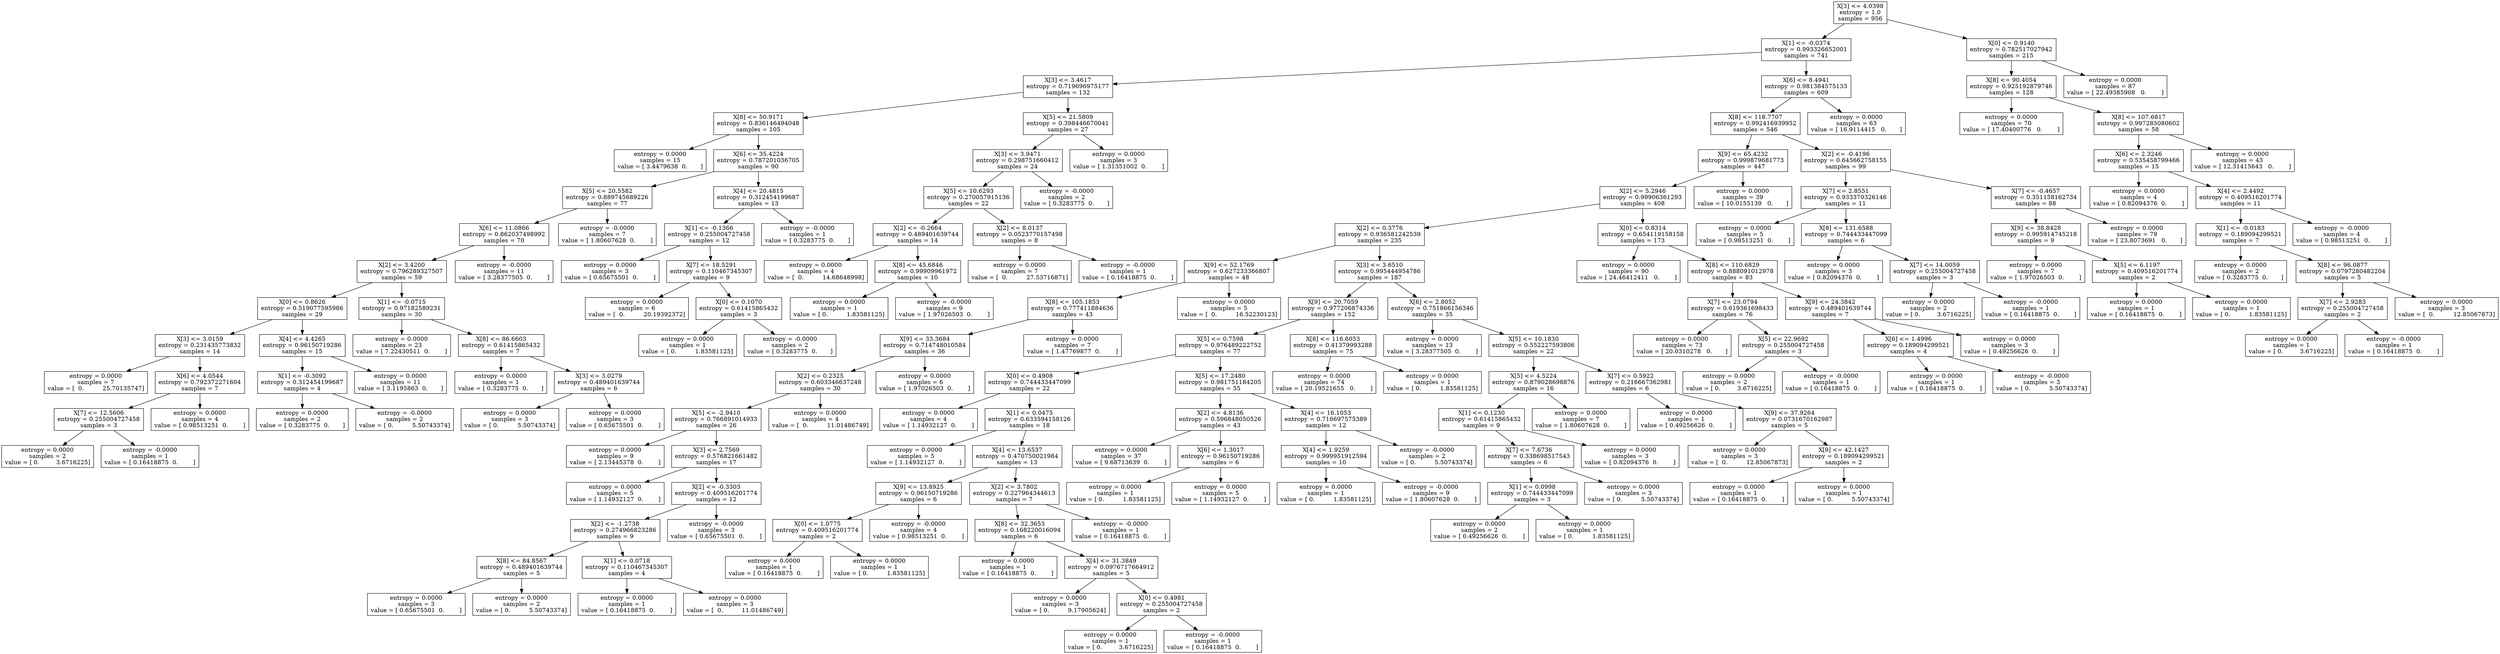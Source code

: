 digraph Tree {
0 [label="X[3] <= 4.0398\nentropy = 1.0\nsamples = 956", shape="box"] ;
1 [label="X[1] <= -0.0374\nentropy = 0.993326652001\nsamples = 741", shape="box"] ;
0 -> 1 ;
2 [label="X[3] <= 3.4617\nentropy = 0.719696975177\nsamples = 132", shape="box"] ;
1 -> 2 ;
3 [label="X[8] <= 50.9171\nentropy = 0.836146494048\nsamples = 105", shape="box"] ;
2 -> 3 ;
4 [label="entropy = 0.0000\nsamples = 15\nvalue = [ 3.4479638  0.       ]", shape="box"] ;
3 -> 4 ;
5 [label="X[6] <= 35.4224\nentropy = 0.787201036705\nsamples = 90", shape="box"] ;
3 -> 5 ;
6 [label="X[5] <= 20.5582\nentropy = 0.889745689226\nsamples = 77", shape="box"] ;
5 -> 6 ;
7 [label="X[6] <= 11.0866\nentropy = 0.862037498992\nsamples = 70", shape="box"] ;
6 -> 7 ;
8 [label="X[2] <= 3.4200\nentropy = 0.796289327507\nsamples = 59", shape="box"] ;
7 -> 8 ;
9 [label="X[0] <= 0.8626\nentropy = 0.519077595986\nsamples = 29", shape="box"] ;
8 -> 9 ;
10 [label="X[3] <= 3.0159\nentropy = 0.231435773832\nsamples = 14", shape="box"] ;
9 -> 10 ;
11 [label="entropy = 0.0000\nsamples = 7\nvalue = [  0.          25.70135747]", shape="box"] ;
10 -> 11 ;
12 [label="X[6] <= 4.0544\nentropy = 0.792372271604\nsamples = 7", shape="box"] ;
10 -> 12 ;
13 [label="X[7] <= 12.5606\nentropy = 0.255004727458\nsamples = 3", shape="box"] ;
12 -> 13 ;
14 [label="entropy = 0.0000\nsamples = 2\nvalue = [ 0.         3.6716225]", shape="box"] ;
13 -> 14 ;
15 [label="entropy = -0.0000\nsamples = 1\nvalue = [ 0.16418875  0.        ]", shape="box"] ;
13 -> 15 ;
16 [label="entropy = 0.0000\nsamples = 4\nvalue = [ 0.98513251  0.        ]", shape="box"] ;
12 -> 16 ;
17 [label="X[4] <= 4.4265\nentropy = 0.96150719286\nsamples = 15", shape="box"] ;
9 -> 17 ;
18 [label="X[1] <= -0.3092\nentropy = 0.312454199687\nsamples = 4", shape="box"] ;
17 -> 18 ;
19 [label="entropy = 0.0000\nsamples = 2\nvalue = [ 0.3283775  0.       ]", shape="box"] ;
18 -> 19 ;
20 [label="entropy = -0.0000\nsamples = 2\nvalue = [ 0.          5.50743374]", shape="box"] ;
18 -> 20 ;
21 [label="entropy = 0.0000\nsamples = 11\nvalue = [ 3.1195863  0.       ]", shape="box"] ;
17 -> 21 ;
22 [label="X[1] <= -0.0715\nentropy = 0.97182589231\nsamples = 30", shape="box"] ;
8 -> 22 ;
23 [label="entropy = 0.0000\nsamples = 23\nvalue = [ 7.22430511  0.        ]", shape="box"] ;
22 -> 23 ;
24 [label="X[8] <= 86.6603\nentropy = 0.61415865432\nsamples = 7", shape="box"] ;
22 -> 24 ;
25 [label="entropy = 0.0000\nsamples = 1\nvalue = [ 0.3283775  0.       ]", shape="box"] ;
24 -> 25 ;
26 [label="X[3] <= 3.0279\nentropy = 0.489401639744\nsamples = 6", shape="box"] ;
24 -> 26 ;
27 [label="entropy = 0.0000\nsamples = 3\nvalue = [ 0.          5.50743374]", shape="box"] ;
26 -> 27 ;
28 [label="entropy = 0.0000\nsamples = 3\nvalue = [ 0.65675501  0.        ]", shape="box"] ;
26 -> 28 ;
29 [label="entropy = -0.0000\nsamples = 11\nvalue = [ 3.28377505  0.        ]", shape="box"] ;
7 -> 29 ;
30 [label="entropy = -0.0000\nsamples = 7\nvalue = [ 1.80607628  0.        ]", shape="box"] ;
6 -> 30 ;
31 [label="X[4] <= 20.4815\nentropy = 0.312454199687\nsamples = 13", shape="box"] ;
5 -> 31 ;
32 [label="X[1] <= -0.1366\nentropy = 0.255004727458\nsamples = 12", shape="box"] ;
31 -> 32 ;
33 [label="entropy = 0.0000\nsamples = 3\nvalue = [ 0.65675501  0.        ]", shape="box"] ;
32 -> 33 ;
34 [label="X[7] <= 18.5291\nentropy = 0.110467345307\nsamples = 9", shape="box"] ;
32 -> 34 ;
35 [label="entropy = 0.0000\nsamples = 6\nvalue = [  0.          20.19392372]", shape="box"] ;
34 -> 35 ;
36 [label="X[0] <= 0.1070\nentropy = 0.61415865432\nsamples = 3", shape="box"] ;
34 -> 36 ;
37 [label="entropy = 0.0000\nsamples = 1\nvalue = [ 0.          1.83581125]", shape="box"] ;
36 -> 37 ;
38 [label="entropy = -0.0000\nsamples = 2\nvalue = [ 0.3283775  0.       ]", shape="box"] ;
36 -> 38 ;
39 [label="entropy = -0.0000\nsamples = 1\nvalue = [ 0.3283775  0.       ]", shape="box"] ;
31 -> 39 ;
40 [label="X[5] <= 21.5809\nentropy = 0.398446670041\nsamples = 27", shape="box"] ;
2 -> 40 ;
41 [label="X[3] <= 3.9471\nentropy = 0.298751660412\nsamples = 24", shape="box"] ;
40 -> 41 ;
42 [label="X[5] <= 10.6293\nentropy = 0.270057915136\nsamples = 22", shape="box"] ;
41 -> 42 ;
43 [label="X[2] <= -0.2664\nentropy = 0.489401639744\nsamples = 14", shape="box"] ;
42 -> 43 ;
44 [label="entropy = 0.0000\nsamples = 4\nvalue = [  0.          14.68648998]", shape="box"] ;
43 -> 44 ;
45 [label="X[8] <= 45.6846\nentropy = 0.99909961972\nsamples = 10", shape="box"] ;
43 -> 45 ;
46 [label="entropy = 0.0000\nsamples = 1\nvalue = [ 0.          1.83581125]", shape="box"] ;
45 -> 46 ;
47 [label="entropy = -0.0000\nsamples = 9\nvalue = [ 1.97026503  0.        ]", shape="box"] ;
45 -> 47 ;
48 [label="X[2] <= 8.0137\nentropy = 0.0523770157498\nsamples = 8", shape="box"] ;
42 -> 48 ;
49 [label="entropy = 0.0000\nsamples = 7\nvalue = [  0.          27.53716871]", shape="box"] ;
48 -> 49 ;
50 [label="entropy = -0.0000\nsamples = 1\nvalue = [ 0.16418875  0.        ]", shape="box"] ;
48 -> 50 ;
51 [label="entropy = -0.0000\nsamples = 2\nvalue = [ 0.3283775  0.       ]", shape="box"] ;
41 -> 51 ;
52 [label="entropy = 0.0000\nsamples = 3\nvalue = [ 1.31351002  0.        ]", shape="box"] ;
40 -> 52 ;
53 [label="X[6] <= 8.4941\nentropy = 0.981384575133\nsamples = 609", shape="box"] ;
1 -> 53 ;
54 [label="X[8] <= 118.7707\nentropy = 0.992416939952\nsamples = 546", shape="box"] ;
53 -> 54 ;
55 [label="X[9] <= 65.4232\nentropy = 0.999879681773\nsamples = 447", shape="box"] ;
54 -> 55 ;
56 [label="X[2] <= 5.2946\nentropy = 0.99906361293\nsamples = 408", shape="box"] ;
55 -> 56 ;
57 [label="X[2] <= 0.3776\nentropy = 0.936581242539\nsamples = 235", shape="box"] ;
56 -> 57 ;
58 [label="X[9] <= 52.1769\nentropy = 0.627233366807\nsamples = 48", shape="box"] ;
57 -> 58 ;
59 [label="X[8] <= 105.1853\nentropy = 0.777411884636\nsamples = 43", shape="box"] ;
58 -> 59 ;
60 [label="X[9] <= 33.3684\nentropy = 0.714748010584\nsamples = 36", shape="box"] ;
59 -> 60 ;
61 [label="X[2] <= 0.2325\nentropy = 0.603346637248\nsamples = 30", shape="box"] ;
60 -> 61 ;
62 [label="X[5] <= -2.9410\nentropy = 0.766891014933\nsamples = 26", shape="box"] ;
61 -> 62 ;
63 [label="entropy = 0.0000\nsamples = 9\nvalue = [ 2.13445378  0.        ]", shape="box"] ;
62 -> 63 ;
64 [label="X[3] <= 2.7569\nentropy = 0.576821661482\nsamples = 17", shape="box"] ;
62 -> 64 ;
65 [label="entropy = 0.0000\nsamples = 5\nvalue = [ 1.14932127  0.        ]", shape="box"] ;
64 -> 65 ;
66 [label="X[2] <= -0.3303\nentropy = 0.409516201774\nsamples = 12", shape="box"] ;
64 -> 66 ;
67 [label="X[2] <= -1.2738\nentropy = 0.274966823286\nsamples = 9", shape="box"] ;
66 -> 67 ;
68 [label="X[8] <= 84.8567\nentropy = 0.489401639744\nsamples = 5", shape="box"] ;
67 -> 68 ;
69 [label="entropy = 0.0000\nsamples = 3\nvalue = [ 0.65675501  0.        ]", shape="box"] ;
68 -> 69 ;
70 [label="entropy = 0.0000\nsamples = 2\nvalue = [ 0.          5.50743374]", shape="box"] ;
68 -> 70 ;
71 [label="X[1] <= 0.0718\nentropy = 0.110467345307\nsamples = 4", shape="box"] ;
67 -> 71 ;
72 [label="entropy = 0.0000\nsamples = 1\nvalue = [ 0.16418875  0.        ]", shape="box"] ;
71 -> 72 ;
73 [label="entropy = 0.0000\nsamples = 3\nvalue = [  0.          11.01486749]", shape="box"] ;
71 -> 73 ;
74 [label="entropy = -0.0000\nsamples = 3\nvalue = [ 0.65675501  0.        ]", shape="box"] ;
66 -> 74 ;
75 [label="entropy = 0.0000\nsamples = 4\nvalue = [  0.          11.01486749]", shape="box"] ;
61 -> 75 ;
76 [label="entropy = 0.0000\nsamples = 6\nvalue = [ 1.97026503  0.        ]", shape="box"] ;
60 -> 76 ;
77 [label="entropy = 0.0000\nsamples = 7\nvalue = [ 1.47769877  0.        ]", shape="box"] ;
59 -> 77 ;
78 [label="entropy = 0.0000\nsamples = 5\nvalue = [  0.          16.52230123]", shape="box"] ;
58 -> 78 ;
79 [label="X[3] <= 3.6510\nentropy = 0.995444954786\nsamples = 187", shape="box"] ;
57 -> 79 ;
80 [label="X[9] <= 20.7059\nentropy = 0.977206874336\nsamples = 152", shape="box"] ;
79 -> 80 ;
81 [label="X[5] <= 0.7598\nentropy = 0.976489222752\nsamples = 77", shape="box"] ;
80 -> 81 ;
82 [label="X[0] <= 0.4908\nentropy = 0.744433447099\nsamples = 22", shape="box"] ;
81 -> 82 ;
83 [label="entropy = 0.0000\nsamples = 4\nvalue = [ 1.14932127  0.        ]", shape="box"] ;
82 -> 83 ;
84 [label="X[1] <= 0.0475\nentropy = 0.633594158126\nsamples = 18", shape="box"] ;
82 -> 84 ;
85 [label="entropy = 0.0000\nsamples = 5\nvalue = [ 1.14932127  0.        ]", shape="box"] ;
84 -> 85 ;
86 [label="X[4] <= 13.6537\nentropy = 0.470750021984\nsamples = 13", shape="box"] ;
84 -> 86 ;
87 [label="X[9] <= 13.8925\nentropy = 0.96150719286\nsamples = 6", shape="box"] ;
86 -> 87 ;
88 [label="X[0] <= 1.0775\nentropy = 0.409516201774\nsamples = 2", shape="box"] ;
87 -> 88 ;
89 [label="entropy = 0.0000\nsamples = 1\nvalue = [ 0.16418875  0.        ]", shape="box"] ;
88 -> 89 ;
90 [label="entropy = 0.0000\nsamples = 1\nvalue = [ 0.          1.83581125]", shape="box"] ;
88 -> 90 ;
91 [label="entropy = -0.0000\nsamples = 4\nvalue = [ 0.98513251  0.        ]", shape="box"] ;
87 -> 91 ;
92 [label="X[2] <= 3.7802\nentropy = 0.227964344613\nsamples = 7", shape="box"] ;
86 -> 92 ;
93 [label="X[8] <= 32.3653\nentropy = 0.168220016094\nsamples = 6", shape="box"] ;
92 -> 93 ;
94 [label="entropy = 0.0000\nsamples = 1\nvalue = [ 0.16418875  0.        ]", shape="box"] ;
93 -> 94 ;
95 [label="X[4] <= 31.3849\nentropy = 0.0976717664912\nsamples = 5", shape="box"] ;
93 -> 95 ;
96 [label="entropy = 0.0000\nsamples = 3\nvalue = [ 0.          9.17905624]", shape="box"] ;
95 -> 96 ;
97 [label="X[0] <= 0.4981\nentropy = 0.255004727458\nsamples = 2", shape="box"] ;
95 -> 97 ;
98 [label="entropy = 0.0000\nsamples = 1\nvalue = [ 0.         3.6716225]", shape="box"] ;
97 -> 98 ;
99 [label="entropy = -0.0000\nsamples = 1\nvalue = [ 0.16418875  0.        ]", shape="box"] ;
97 -> 99 ;
100 [label="entropy = -0.0000\nsamples = 1\nvalue = [ 0.16418875  0.        ]", shape="box"] ;
92 -> 100 ;
101 [label="X[5] <= 17.2480\nentropy = 0.981751184205\nsamples = 55", shape="box"] ;
81 -> 101 ;
102 [label="X[2] <= 4.8136\nentropy = 0.596848050526\nsamples = 43", shape="box"] ;
101 -> 102 ;
103 [label="entropy = 0.0000\nsamples = 37\nvalue = [ 9.68713639  0.        ]", shape="box"] ;
102 -> 103 ;
104 [label="X[6] <= 1.3017\nentropy = 0.96150719286\nsamples = 6", shape="box"] ;
102 -> 104 ;
105 [label="entropy = 0.0000\nsamples = 1\nvalue = [ 0.          1.83581125]", shape="box"] ;
104 -> 105 ;
106 [label="entropy = 0.0000\nsamples = 5\nvalue = [ 1.14932127  0.        ]", shape="box"] ;
104 -> 106 ;
107 [label="X[4] <= 16.1053\nentropy = 0.716697575389\nsamples = 12", shape="box"] ;
101 -> 107 ;
108 [label="X[4] <= 1.9259\nentropy = 0.999951912594\nsamples = 10", shape="box"] ;
107 -> 108 ;
109 [label="entropy = 0.0000\nsamples = 1\nvalue = [ 0.          1.83581125]", shape="box"] ;
108 -> 109 ;
110 [label="entropy = -0.0000\nsamples = 9\nvalue = [ 1.80607628  0.        ]", shape="box"] ;
108 -> 110 ;
111 [label="entropy = -0.0000\nsamples = 2\nvalue = [ 0.          5.50743374]", shape="box"] ;
107 -> 111 ;
112 [label="X[8] <= 116.6053\nentropy = 0.41379993288\nsamples = 75", shape="box"] ;
80 -> 112 ;
113 [label="entropy = 0.0000\nsamples = 74\nvalue = [ 20.19521655   0.        ]", shape="box"] ;
112 -> 113 ;
114 [label="entropy = 0.0000\nsamples = 1\nvalue = [ 0.          1.83581125]", shape="box"] ;
112 -> 114 ;
115 [label="X[6] <= 2.8052\nentropy = 0.751866156346\nsamples = 35", shape="box"] ;
79 -> 115 ;
116 [label="entropy = 0.0000\nsamples = 13\nvalue = [ 3.28377505  0.        ]", shape="box"] ;
115 -> 116 ;
117 [label="X[5] <= 10.1830\nentropy = 0.552227593806\nsamples = 22", shape="box"] ;
115 -> 117 ;
118 [label="X[5] <= 4.5224\nentropy = 0.879028698876\nsamples = 16", shape="box"] ;
117 -> 118 ;
119 [label="X[1] <= 0.1230\nentropy = 0.61415865432\nsamples = 9", shape="box"] ;
118 -> 119 ;
120 [label="X[7] <= 7.6736\nentropy = 0.338698517543\nsamples = 6", shape="box"] ;
119 -> 120 ;
121 [label="X[1] <= 0.0998\nentropy = 0.744433447099\nsamples = 3", shape="box"] ;
120 -> 121 ;
122 [label="entropy = 0.0000\nsamples = 2\nvalue = [ 0.49256626  0.        ]", shape="box"] ;
121 -> 122 ;
123 [label="entropy = 0.0000\nsamples = 1\nvalue = [ 0.          1.83581125]", shape="box"] ;
121 -> 123 ;
124 [label="entropy = 0.0000\nsamples = 3\nvalue = [ 0.          5.50743374]", shape="box"] ;
120 -> 124 ;
125 [label="entropy = 0.0000\nsamples = 3\nvalue = [ 0.82094376  0.        ]", shape="box"] ;
119 -> 125 ;
126 [label="entropy = 0.0000\nsamples = 7\nvalue = [ 1.80607628  0.        ]", shape="box"] ;
118 -> 126 ;
127 [label="X[7] <= 0.5922\nentropy = 0.216667362981\nsamples = 6", shape="box"] ;
117 -> 127 ;
128 [label="entropy = 0.0000\nsamples = 1\nvalue = [ 0.49256626  0.        ]", shape="box"] ;
127 -> 128 ;
129 [label="X[9] <= 37.9264\nentropy = 0.0731670162987\nsamples = 5", shape="box"] ;
127 -> 129 ;
130 [label="entropy = 0.0000\nsamples = 3\nvalue = [  0.          12.85067873]", shape="box"] ;
129 -> 130 ;
131 [label="X[9] <= 42.1427\nentropy = 0.189094299521\nsamples = 2", shape="box"] ;
129 -> 131 ;
132 [label="entropy = 0.0000\nsamples = 1\nvalue = [ 0.16418875  0.        ]", shape="box"] ;
131 -> 132 ;
133 [label="entropy = 0.0000\nsamples = 1\nvalue = [ 0.          5.50743374]", shape="box"] ;
131 -> 133 ;
134 [label="X[0] <= 0.8314\nentropy = 0.654119158158\nsamples = 173", shape="box"] ;
56 -> 134 ;
135 [label="entropy = 0.0000\nsamples = 90\nvalue = [ 24.46412411   0.        ]", shape="box"] ;
134 -> 135 ;
136 [label="X[8] <= 110.6829\nentropy = 0.888091012978\nsamples = 83", shape="box"] ;
134 -> 136 ;
137 [label="X[7] <= 23.0794\nentropy = 0.619361698433\nsamples = 76", shape="box"] ;
136 -> 137 ;
138 [label="entropy = 0.0000\nsamples = 73\nvalue = [ 20.0310278   0.       ]", shape="box"] ;
137 -> 138 ;
139 [label="X[5] <= 22.9692\nentropy = 0.255004727458\nsamples = 3", shape="box"] ;
137 -> 139 ;
140 [label="entropy = 0.0000\nsamples = 2\nvalue = [ 0.         3.6716225]", shape="box"] ;
139 -> 140 ;
141 [label="entropy = -0.0000\nsamples = 1\nvalue = [ 0.16418875  0.        ]", shape="box"] ;
139 -> 141 ;
142 [label="X[9] <= 24.3842\nentropy = 0.489401639744\nsamples = 7", shape="box"] ;
136 -> 142 ;
143 [label="X[6] <= 1.4996\nentropy = 0.189094299521\nsamples = 4", shape="box"] ;
142 -> 143 ;
144 [label="entropy = 0.0000\nsamples = 1\nvalue = [ 0.16418875  0.        ]", shape="box"] ;
143 -> 144 ;
145 [label="entropy = -0.0000\nsamples = 3\nvalue = [ 0.          5.50743374]", shape="box"] ;
143 -> 145 ;
146 [label="entropy = 0.0000\nsamples = 3\nvalue = [ 0.49256626  0.        ]", shape="box"] ;
142 -> 146 ;
147 [label="entropy = 0.0000\nsamples = 39\nvalue = [ 10.0155139   0.       ]", shape="box"] ;
55 -> 147 ;
148 [label="X[2] <= -0.4196\nentropy = 0.645662758155\nsamples = 99", shape="box"] ;
54 -> 148 ;
149 [label="X[7] <= 2.8551\nentropy = 0.933370326146\nsamples = 11", shape="box"] ;
148 -> 149 ;
150 [label="entropy = 0.0000\nsamples = 5\nvalue = [ 0.98513251  0.        ]", shape="box"] ;
149 -> 150 ;
151 [label="X[8] <= 131.6588\nentropy = 0.744433447099\nsamples = 6", shape="box"] ;
149 -> 151 ;
152 [label="entropy = 0.0000\nsamples = 3\nvalue = [ 0.82094376  0.        ]", shape="box"] ;
151 -> 152 ;
153 [label="X[7] <= 14.0059\nentropy = 0.255004727458\nsamples = 3", shape="box"] ;
151 -> 153 ;
154 [label="entropy = 0.0000\nsamples = 2\nvalue = [ 0.         3.6716225]", shape="box"] ;
153 -> 154 ;
155 [label="entropy = -0.0000\nsamples = 1\nvalue = [ 0.16418875  0.        ]", shape="box"] ;
153 -> 155 ;
156 [label="X[7] <= -0.4657\nentropy = 0.351158162734\nsamples = 88", shape="box"] ;
148 -> 156 ;
157 [label="X[9] <= 38.8428\nentropy = 0.995914745218\nsamples = 9", shape="box"] ;
156 -> 157 ;
158 [label="entropy = 0.0000\nsamples = 7\nvalue = [ 1.97026503  0.        ]", shape="box"] ;
157 -> 158 ;
159 [label="X[5] <= 6.1197\nentropy = 0.409516201774\nsamples = 2", shape="box"] ;
157 -> 159 ;
160 [label="entropy = 0.0000\nsamples = 1\nvalue = [ 0.16418875  0.        ]", shape="box"] ;
159 -> 160 ;
161 [label="entropy = 0.0000\nsamples = 1\nvalue = [ 0.          1.83581125]", shape="box"] ;
159 -> 161 ;
162 [label="entropy = 0.0000\nsamples = 79\nvalue = [ 23.8073691   0.       ]", shape="box"] ;
156 -> 162 ;
163 [label="entropy = 0.0000\nsamples = 63\nvalue = [ 16.9114415   0.       ]", shape="box"] ;
53 -> 163 ;
164 [label="X[0] <= 0.9140\nentropy = 0.782517027942\nsamples = 215", shape="box"] ;
0 -> 164 ;
165 [label="X[8] <= 90.4054\nentropy = 0.925192879746\nsamples = 128", shape="box"] ;
164 -> 165 ;
166 [label="entropy = 0.0000\nsamples = 70\nvalue = [ 17.40400776   0.        ]", shape="box"] ;
165 -> 166 ;
167 [label="X[8] <= 107.6817\nentropy = 0.997285080602\nsamples = 58", shape="box"] ;
165 -> 167 ;
168 [label="X[6] <= 2.3246\nentropy = 0.535458799466\nsamples = 15", shape="box"] ;
167 -> 168 ;
169 [label="entropy = 0.0000\nsamples = 4\nvalue = [ 0.82094376  0.        ]", shape="box"] ;
168 -> 169 ;
170 [label="X[4] <= 2.4492\nentropy = 0.409516201774\nsamples = 11", shape="box"] ;
168 -> 170 ;
171 [label="X[1] <= -0.0183\nentropy = 0.189094299521\nsamples = 7", shape="box"] ;
170 -> 171 ;
172 [label="entropy = 0.0000\nsamples = 2\nvalue = [ 0.3283775  0.       ]", shape="box"] ;
171 -> 172 ;
173 [label="X[8] <= 96.0877\nentropy = 0.0797280482204\nsamples = 5", shape="box"] ;
171 -> 173 ;
174 [label="X[7] <= 2.9283\nentropy = 0.255004727458\nsamples = 2", shape="box"] ;
173 -> 174 ;
175 [label="entropy = 0.0000\nsamples = 1\nvalue = [ 0.         3.6716225]", shape="box"] ;
174 -> 175 ;
176 [label="entropy = -0.0000\nsamples = 1\nvalue = [ 0.16418875  0.        ]", shape="box"] ;
174 -> 176 ;
177 [label="entropy = 0.0000\nsamples = 3\nvalue = [  0.          12.85067873]", shape="box"] ;
173 -> 177 ;
178 [label="entropy = -0.0000\nsamples = 4\nvalue = [ 0.98513251  0.        ]", shape="box"] ;
170 -> 178 ;
179 [label="entropy = 0.0000\nsamples = 43\nvalue = [ 12.31415643   0.        ]", shape="box"] ;
167 -> 179 ;
180 [label="entropy = 0.0000\nsamples = 87\nvalue = [ 22.49385908   0.        ]", shape="box"] ;
164 -> 180 ;
}